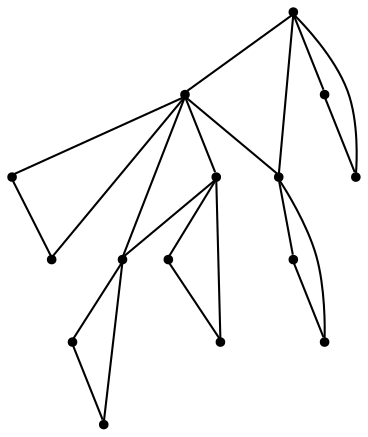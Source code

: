 graph {
  node [shape=point,comment="{\"directed\":false,\"doi\":\"10.1007/978-3-642-25878-7_36\",\"figure\":\"5 (2)\"}"]

  v0 [pos="1411.4484103012528,707.9073644541912"]
  v1 [pos="1223.8226636357049,943.7531873204882"]
  v2 [pos="1326.9744398203018,730.6442879039291"]
  v3 [pos="1343.4422202876926,760.8157129870796"]
  v4 [pos="1303.667747331079,787.3959353638152"]
  v5 [pos="1271.1074809040554,821.9462962800246"]
  v6 [pos="1258.6722392862114,808.5690769291721"]
  v7 [pos="1239.7274387106509,874.3088019682963"]
  v8 [pos="1204.6485376267842,874.3088019682963"]
  v9 [pos="1144.9534220174705,785.711335515225"]
  v10 [pos="1020.9468870056213,707.9073644541912"]
  v11 [pos="1205.2240146576692,811.3987608277562"]
  v12 [pos="1184.969819307501,819.4541396203997"]
  v13 [pos="1104.6242156735002,728.5855497938041"]
  v14 [pos="1088.8404663960712,762.1910029501937"]

  v0 -- v1 [id="-1",pos="1411.4484103012528,707.9073644541912 1223.8226636357049,943.7531873204882 1223.8226636357049,943.7531873204882 1223.8226636357049,943.7531873204882"]
  v10 -- v0 [id="-2",pos="1020.9468870056213,707.9073644541912 1390.3434710431975,707.9073644541912 1390.3434710431975,707.9073644541912 1390.3434710431975,707.9073644541912 1411.4484103012528,707.9073644541912 1411.4484103012528,707.9073644541912 1411.4484103012528,707.9073644541912"]
  v10 -- v14 [id="-3",pos="1020.9468870056213,707.9073644541912 1088.8404663960712,762.1910029501937 1088.8404663960712,762.1910029501937 1088.8404663960712,762.1910029501937"]
  v13 -- v10 [id="-4",pos="1104.6242156735002,728.5855497938041 1020.9468870056213,707.9073644541912 1020.9468870056213,707.9073644541912 1020.9468870056213,707.9073644541912"]
  v9 -- v4 [id="-5",pos="1144.9534220174705,785.711335515225 1303.667747331079,787.3959353638152 1303.667747331079,787.3959353638152 1303.667747331079,787.3959353638152"]
  v9 -- v12 [id="-6",pos="1144.9534220174705,785.711335515225 1184.969819307501,819.4541396203997 1184.969819307501,819.4541396203997 1184.969819307501,819.4541396203997"]
  v12 -- v11 [id="-7",pos="1184.969819307501,819.4541396203997 1205.2240146576692,811.3987608277562 1205.2240146576692,811.3987608277562 1205.2240146576692,811.3987608277562"]
  v8 -- v7 [id="-8",pos="1204.6485376267842,874.3088019682963 1239.7274387106509,874.3088019682963 1239.7274387106509,874.3088019682963 1239.7274387106509,874.3088019682963"]
  v11 -- v9 [id="-9",pos="1205.2240146576692,811.3987608277562 1144.9534220174705,785.711335515225 1144.9534220174705,785.711335515225 1144.9534220174705,785.711335515225"]
  v1 -- v10 [id="-10",pos="1223.8226636357049,943.7531873204882 1020.9468870056213,707.9073644541912 1020.9468870056213,707.9073644541912 1020.9468870056213,707.9073644541912"]
  v1 -- v9 [id="-11",pos="1223.8226636357049,943.7531873204882 1144.9534220174705,785.711335515225 1144.9534220174705,785.711335515225 1144.9534220174705,785.711335515225"]
  v1 -- v8 [id="-12",pos="1223.8226636357049,943.7531873204882 1204.6485376267842,874.3088019682963 1204.6485376267842,874.3088019682963 1204.6485376267842,874.3088019682963"]
  v7 -- v1 [id="-13",pos="1239.7274387106509,874.3088019682963 1223.8226636357049,943.7531873204882 1223.8226636357049,943.7531873204882 1223.8226636357049,943.7531873204882"]
  v6 -- v4 [id="-14",pos="1258.6722392862114,808.5690769291721 1303.667747331079,787.3959353638152 1303.667747331079,787.3959353638152 1303.667747331079,787.3959353638152"]
  v5 -- v6 [id="-15",pos="1271.1074809040554,821.9462962800246 1258.6722392862114,808.5690769291721 1258.6722392862114,808.5690769291721 1258.6722392862114,808.5690769291721"]
  v4 -- v1 [id="-16",pos="1303.667747331079,787.3959353638152 1223.8226636357049,943.7531873204882 1223.8226636357049,943.7531873204882 1223.8226636357049,943.7531873204882"]
  v4 -- v5 [id="-17",pos="1303.667747331079,787.3959353638152 1271.1074809040554,821.9462962800246 1271.1074809040554,821.9462962800246 1271.1074809040554,821.9462962800246"]
  v2 -- v3 [id="-18",pos="1326.9744398203018,730.6442879039291 1343.4422202876926,760.8157129870796 1343.4422202876926,760.8157129870796 1343.4422202876926,760.8157129870796"]
  v3 -- v0 [id="-19",pos="1343.4422202876926,760.8157129870796 1411.4484103012528,707.9073644541912 1411.4484103012528,707.9073644541912 1411.4484103012528,707.9073644541912"]
  v14 -- v13 [id="-20",pos="1088.8404663960712,762.1910029501937 1104.6242156735002,728.5855497938041 1104.6242156735002,728.5855497938041 1104.6242156735002,728.5855497938041"]
  v0 -- v2 [id="-21",pos="1411.4484103012528,707.9073644541912 1326.9744398203018,730.6442879039291 1326.9744398203018,730.6442879039291 1326.9744398203018,730.6442879039291"]
}